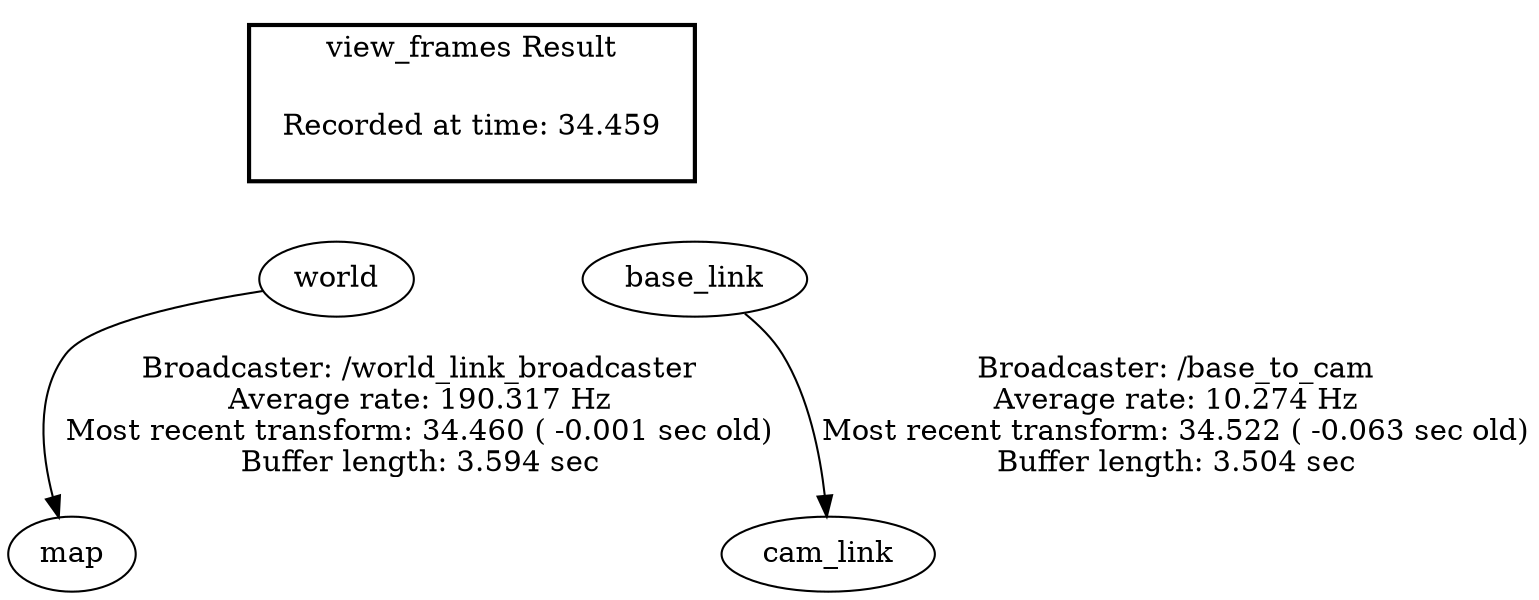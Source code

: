 digraph G {
"world" -> "map"[label="Broadcaster: /world_link_broadcaster\nAverage rate: 190.317 Hz\nMost recent transform: 34.460 ( -0.001 sec old)\nBuffer length: 3.594 sec\n"];
"base_link" -> "cam_link"[label="Broadcaster: /base_to_cam\nAverage rate: 10.274 Hz\nMost recent transform: 34.522 ( -0.063 sec old)\nBuffer length: 3.504 sec\n"];
edge [style=invis];
 subgraph cluster_legend { style=bold; color=black; label ="view_frames Result";
"Recorded at time: 34.459"[ shape=plaintext ] ;
 }->"world";
edge [style=invis];
 subgraph cluster_legend { style=bold; color=black; label ="view_frames Result";
"Recorded at time: 34.459"[ shape=plaintext ] ;
 }->"base_link";
}